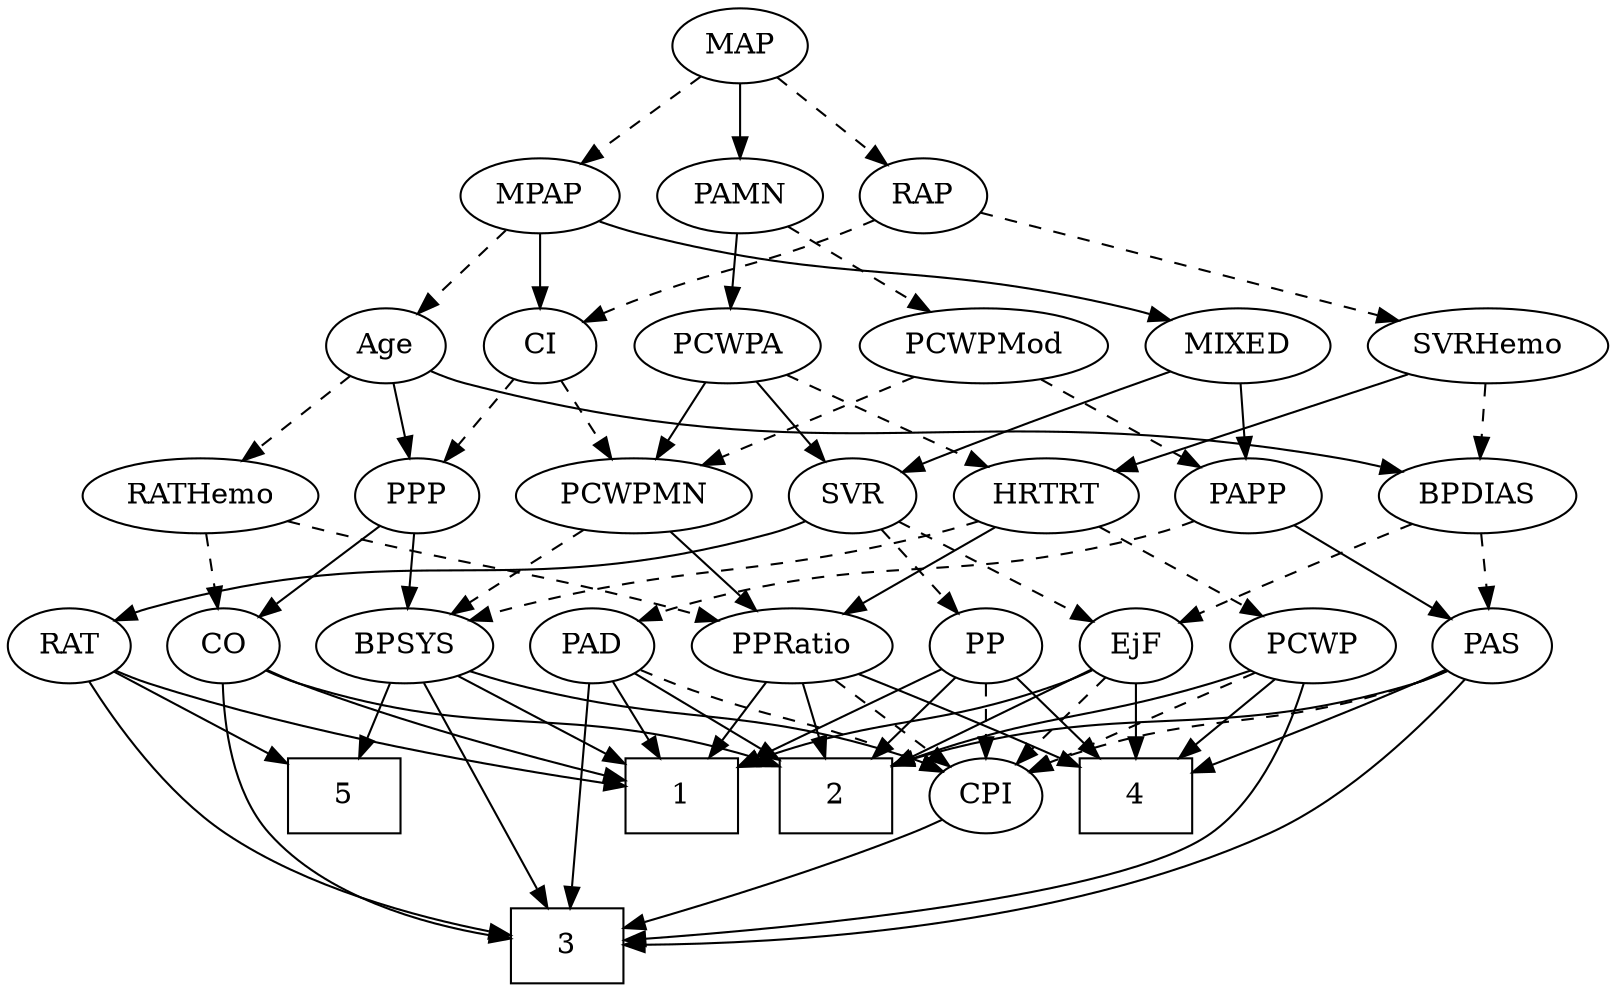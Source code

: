 strict digraph {
	graph [bb="0,0,697.39,468"];
	node [label="\N"];
	1	[height=0.5,
		pos="298.3,90",
		shape=box,
		width=0.75];
	2	[height=0.5,
		pos="370.3,90",
		shape=box,
		width=0.75];
	3	[height=0.5,
		pos="243.3,18",
		shape=box,
		width=0.75];
	4	[height=0.5,
		pos="514.3,90",
		shape=box,
		width=0.75];
	5	[height=0.5,
		pos="150.3,90",
		shape=box,
		width=0.75];
	Age	[height=0.5,
		pos="83.298,306",
		width=0.75];
	RATHemo	[height=0.5,
		pos="147.3,234",
		width=1.3721];
	Age -> RATHemo	[pos="e,132.4,251.29 96.87,290.15 105.17,281.07 115.99,269.24 125.47,258.87",
		style=dashed];
	BPDIAS	[height=0.5,
		pos="627.3,234",
		width=1.1735];
	Age -> BPDIAS	[pos="e,596.61,246.56 103.37,293.96 108.43,291.61 113.95,289.42 119.3,288 316.2,235.64 376.63,292.51 576.3,252 579.74,251.3 583.27,250.44 \
586.8,249.48",
		style=solid];
	PPP	[height=0.5,
		pos="53.298,234",
		width=0.75];
	Age -> PPP	[pos="e,60.356,251.47 76.188,288.41 72.639,280.13 68.265,269.92 64.296,260.66",
		style=solid];
	EjF	[height=0.5,
		pos="510.3,162",
		width=0.75];
	EjF -> 1	[pos="e,325.59,104.54 489.26,150.25 484.42,148.01 479.24,145.78 474.3,144 416.82,123.25 396.69,129.14 335.37,108.02",
		style=solid];
	EjF -> 2	[pos="e,397.66,104.68 489.34,150.52 467.6,139.65 433.18,122.44 406.93,109.31",
		style=solid];
	EjF -> 4	[pos="e,513.32,108.1 511.29,143.7 511.73,135.98 512.26,126.71 512.75,118.11",
		style=solid];
	CPI	[height=0.5,
		pos="442.3,90",
		width=0.75];
	EjF -> CPI	[pos="e,456.37,105.49 496.21,146.5 486.73,136.73 474.05,123.69 463.38,112.7",
		style=dashed];
	RAP	[height=0.5,
		pos="253.3,378",
		width=0.77632];
	SVRHemo	[height=0.5,
		pos="572.3,306",
		width=1.3902];
	RAP -> SVRHemo	[pos="e,535.65,318.28 275.65,366.89 281.91,364.35 288.79,361.83 295.3,360 389.83,333.42 417.51,345.63 513.3,324 517.39,323.08 521.62,322.03 \
525.85,320.93",
		style=dashed];
	CI	[height=0.5,
		pos="155.3,306",
		width=0.75];
	RAP -> CI	[pos="e,173.16,319.76 235.32,364.16 220.27,353.41 198.57,337.91 181.56,325.76",
		style=dashed];
	MIXED	[height=0.5,
		pos="240.3,306",
		width=1.1193];
	SVR	[height=0.5,
		pos="242.3,234",
		width=0.77632];
	MIXED -> SVR	[pos="e,241.81,252.1 240.79,287.7 241.01,279.98 241.28,270.71 241.52,262.11",
		style=solid];
	PAPP	[height=0.5,
		pos="438.3,234",
		width=0.88464];
	MIXED -> PAPP	[pos="e,413.69,245.53 271.12,294.24 277.14,292.16 283.42,290 289.3,288 337.2,271.71 349.9,269.7 397.3,252 399.55,251.16 401.86,250.27 \
404.19,249.36",
		style=solid];
	MPAP	[height=0.5,
		pos="161.3,378",
		width=0.97491];
	MPAP -> Age	[pos="e,98.864,320.97 144.37,361.81 133.27,351.85 118.62,338.7 106.44,327.77",
		style=dashed];
	MPAP -> MIXED	[pos="e,223.02,322.31 178.05,362.15 188.9,352.54 203.22,339.85 215.39,329.07",
		style=solid];
	MPAP -> CI	[pos="e,156.76,324.1 159.81,359.7 159.15,351.98 158.36,342.71 157.62,334.11",
		style=solid];
	BPSYS	[height=0.5,
		pos="182.3,162",
		width=1.0471];
	BPSYS -> 1	[pos="e,271.1,107.41 204.66,147.5 221.03,137.63 243.58,124.02 262.45,112.63",
		style=solid];
	BPSYS -> 3	[pos="e,235.88,36.268 189.53,144.15 199.98,119.84 219.39,74.66 231.81,45.753",
		style=solid];
	BPSYS -> 5	[pos="e,158.19,108.28 174.55,144.05 170.91,136.09 166.49,126.41 162.42,117.51",
		style=solid];
	BPSYS -> CPI	[pos="e,421.71,101.76 210.29,149.87 216.18,147.75 222.4,145.68 228.3,144 305.94,121.94 329.69,133.42 406.3,108 408.22,107.36 410.17,106.65 \
412.12,105.89",
		style=solid];
	PAD	[height=0.5,
		pos="266.3,162",
		width=0.79437];
	PAD -> 1	[pos="e,290.32,108.45 273.88,144.41 277.52,136.45 281.97,126.72 286.07,117.76",
		style=solid];
	PAD -> 2	[pos="e,344.68,108.24 285.37,148.16 299.55,138.62 319.29,125.33 336.16,113.98",
		style=solid];
	PAD -> 3	[pos="e,246.08,36.189 263.52,143.87 259.6,119.67 252.4,75.211 247.73,46.393",
		style=solid];
	PAD -> CPI	[pos="e,421.14,101.43 288.67,150.63 293.78,148.36 299.2,146.04 304.3,144 348.94,126.17 361.84,126.29 406.3,108 408.12,107.25 409.98,106.46 \
411.85,105.64",
		style=dashed];
	CO	[height=0.5,
		pos="99.298,162",
		width=0.75];
	CO -> 1	[pos="e,271.1,98.692 120.42,150.48 125.26,148.22 130.41,145.94 135.3,144 177.78,127.14 227.97,111.43 261.32,101.56",
		style=solid];
	CO -> 2	[pos="e,343.08,104.76 119.86,150.16 124.82,147.87 130.16,145.65 135.3,144 217.88,117.54 246.68,134.16 333.37,107.81",
		style=solid];
	CO -> 3	[pos="e,216.25,22.354 97.572,143.97 96.543,124.47 97.869,92.569 114.3,72 136.8,43.823 176.79,30.493 206.29,24.271",
		style=solid];
	PAS	[height=0.5,
		pos="582.3,162",
		width=0.75];
	PAS -> 2	[pos="e,397.59,104.54 561.26,150.25 556.42,148.01 551.24,145.78 546.3,144 488.82,123.25 468.69,129.14 407.37,108.02",
		style=solid];
	PAS -> 3	[pos="e,270.43,20.255 581.13,143.69 578.77,123.3 571.68,89.946 550.3,72 509.92,38.111 353.06,25.103 280.5,20.824",
		style=solid];
	PAS -> 4	[pos="e,531.01,108.2 568.21,146.5 559.51,137.54 548.12,125.81 538.05,115.45",
		style=solid];
	PAS -> CPI	[pos="e,463.4,101.55 561.34,150.52 537.73,138.72 499.16,119.43 472.35,106.03",
		style=dashed];
	PAMN	[height=0.5,
		pos="340.3,378",
		width=1.011];
	PCWPMod	[height=0.5,
		pos="452.3,306",
		width=1.4443];
	PAMN -> PCWPMod	[pos="e,428.05,322.16 361.89,363.5 378.17,353.33 400.78,339.2 419.32,327.61",
		style=dashed];
	PCWPA	[height=0.5,
		pos="340.3,306",
		width=1.1555];
	PAMN -> PCWPA	[pos="e,340.3,324.1 340.3,359.7 340.3,351.98 340.3,342.71 340.3,334.11",
		style=solid];
	RATHemo -> CO	[pos="e,110.26,178.99 135.92,216.41 129.98,207.74 122.59,196.97 116.01,187.38",
		style=dashed];
	PPRatio	[height=0.5,
		pos="425.3,162",
		width=1.1013];
	RATHemo -> PPRatio	[pos="e,395.43,174.04 184,221.78 191.04,219.75 198.38,217.74 205.3,216 280.62,197.06 301.46,200.77 376.3,180 379.42,179.13 382.64,178.17 \
385.85,177.17",
		style=dashed];
	CPI -> 3	[pos="e,270.49,26.692 421.17,78.479 416.34,76.223 411.18,73.938 406.3,72 363.81,55.14 313.62,39.431 280.28,29.562",
		style=solid];
	RAT	[height=0.5,
		pos="27.298,162",
		width=0.75827];
	RAT -> 1	[pos="e,270.98,95.158 48.296,150.14 53.14,147.9 58.331,145.71 63.298,144 131.31,120.59 214.01,104.71 260.96,96.813",
		style=solid];
	RAT -> 3	[pos="e,216.2,23.981 36.124,144.58 47.554,124.77 69.257,91.661 96.298,72 129.42,47.92 174.58,33.811 206.08,26.286",
		style=solid];
	RAT -> 5	[pos="e,122.92,106.58 47.333,149.6 65.322,139.36 92.169,124.08 113.94,111.69",
		style=solid];
	SVR -> EjF	[pos="e,489.73,173.83 263.46,222.19 268.55,219.89 274.04,217.66 279.3,216 363.32,189.4 390.42,207.04 474.3,180 476.22,179.38 478.18,178.68 \
480.13,177.92",
		style=dashed];
	SVR -> RAT	[pos="e,48.33,173.76 220.66,222.26 215.68,220.01 210.36,217.79 205.3,216 143.91,194.32 124.57,202 63.298,180 61.444,179.33 59.556,178.61 \
57.666,177.84",
		style=solid];
	PP	[height=0.5,
		pos="340.3,162",
		width=0.75];
	SVR -> PP	[pos="e,322.44,175.76 260.27,220.16 275.33,209.41 297.03,193.91 314.03,181.76",
		style=dashed];
	PCWPMN	[height=0.5,
		pos="338.3,234",
		width=1.3902];
	PCWPMod -> PCWPMN	[pos="e,362.71,249.99 427.84,289.98 411.46,279.93 389.69,266.56 371.72,255.52",
		style=dashed];
	PCWPMod -> PAPP	[pos="e,441.72,252.1 448.84,287.7 447.29,279.98 445.44,270.71 443.72,262.11",
		style=dashed];
	PCWPA -> SVR	[pos="e,260.42,247.94 319.51,290.15 304.72,279.59 284.73,265.31 268.79,253.92",
		style=solid];
	PCWPA -> PCWPMN	[pos="e,338.79,252.1 339.8,287.7 339.58,279.98 339.32,270.71 339.07,262.11",
		style=solid];
	HRTRT	[height=0.5,
		pos="527.3,234",
		width=1.1013];
	PCWPA -> HRTRT	[pos="e,497.78,246.05 370.76,293.6 402.83,281.59 453.42,262.66 488.36,249.57",
		style=dashed];
	PCWPMN -> BPSYS	[pos="e,208.9,174.94 308.22,219.5 282.48,207.95 245.37,191.3 218.1,179.07",
		style=dashed];
	PCWPMN -> PPRatio	[pos="e,406.53,178.1 358.04,217.12 370.08,207.43 385.62,194.92 398.73,184.37",
		style=solid];
	SVRHemo -> BPDIAS	[pos="e,614.36,251.47 585.33,288.41 592.11,279.78 600.53,269.06 608.05,259.5",
		style=dashed];
	SVRHemo -> HRTRT	[pos="e,537.89,251.47 561.63,288.41 556.2,279.95 549.47,269.49 543.42,260.08",
		style=solid];
	BPDIAS -> EjF	[pos="e,529.77,174.65 603.9,219 585.05,207.72 558.48,191.83 538.46,179.85",
		style=dashed];
	BPDIAS -> PAS	[pos="e,592.58,178.99 616.63,216.41 611.12,207.83 604.28,197.19 598.16,187.67",
		style=dashed];
	MAP	[height=0.5,
		pos="253.3,450",
		width=0.84854];
	MAP -> RAP	[pos="e,253.3,396.1 253.3,431.7 253.3,423.98 253.3,414.71 253.3,406.11",
		style=dashed];
	MAP -> MPAP	[pos="e,180.07,393.28 235.12,435.17 221.69,424.95 203.19,410.87 188.07,399.37",
		style=dashed];
	MAP -> PAMN	[pos="e,322.12,393.63 270.9,434.83 283.36,424.82 300.26,411.22 314.26,399.95",
		style=solid];
	PP -> 1	[pos="e,308.67,108.29 330.77,145.12 325.78,136.8 319.54,126.41 313.88,116.96",
		style=solid];
	PP -> 2	[pos="e,362.82,108.45 347.41,144.41 350.82,136.45 354.99,126.72 358.83,117.76",
		style=solid];
	PP -> 4	[pos="e,486.91,104.29 361.46,150.57 366.29,148.31 371.44,146 376.3,144 417.98,126.86 432.08,126.29 477.41,108.16",
		style=solid];
	PP -> CPI	[pos="e,424.22,103.41 358.53,148.49 374.49,137.54 397.86,121.49 415.87,109.14",
		style=dashed];
	PPP -> BPSYS	[pos="e,158.45,175.94 73.738,221.91 94.059,210.88 125.56,193.79 149.4,180.85",
		style=solid];
	PPP -> CO	[pos="e,88.901,178.82 63.736,217.12 69.499,208.34 76.781,197.26 83.253,187.42",
		style=solid];
	PPRatio -> 1	[pos="e,325.48,105.98 401.11,147.67 382.22,137.26 355.67,122.62 334.29,110.84",
		style=solid];
	PPRatio -> 2	[pos="e,383.75,108.12 412.54,144.76 405.87,136.27 397.54,125.68 390.06,116.15",
		style=solid];
	PPRatio -> 4	[pos="e,492.63,108.04 444.17,146.15 455.92,136.92 471.28,124.83 484.63,114.33",
		style=solid];
	PPRatio -> CPI	[pos="e,438.1,108.28 429.41,144.05 431.31,136.26 433.6,126.82 435.72,118.08",
		style=dashed];
	PCWP	[height=0.5,
		pos="662.3,162",
		width=0.97491];
	PCWP -> 2	[pos="e,397.5,104.79 636.06,149.88 630.28,147.71 624.14,145.61 618.3,144 529.21,119.49 499.44,135.52 407.23,107.8",
		style=solid];
	PCWP -> 3	[pos="e,270.49,21.135 651.52,144.77 636.88,124.19 608.69,89.279 575.3,72 524.36,45.643 356,28.521 280.5,21.986",
		style=solid];
	PCWP -> 4	[pos="e,541.54,103.88 637.19,149.13 613.44,137.89 577.51,120.9 550.63,108.19",
		style=solid];
	PCWP -> CPI	[pos="e,463.33,101.75 635.48,150.07 629.85,147.93 623.91,145.8 618.3,144 557.12,124.39 538.73,129.81 478.3,108 476.44,107.33 474.56,106.6 \
472.67,105.83",
		style=dashed];
	CI -> PCWPMN	[pos="e,302.59,246.81 176.47,294.59 181.3,292.33 186.45,290.01 191.3,288 224.95,274.02 263.76,260.12 293.04,250.07",
		style=dashed];
	CI -> PPP	[pos="e,71.375,247.41 137.06,292.49 121.11,281.54 97.732,265.49 79.727,253.14",
		style=dashed];
	PAPP -> PAD	[pos="e,288.72,173.26 413.18,222.48 407.94,220.31 402.45,218.06 397.3,216 356.16,199.51 345.21,197.06 304.3,180 302.24,179.14 300.12,178.24 \
297.99,177.33",
		style=dashed];
	PAPP -> PAS	[pos="e,561.2,173.26 461.75,221.6 486.31,209.66 524.98,190.86 551.87,177.79",
		style=solid];
	HRTRT -> BPSYS	[pos="e,210.22,174.39 498.13,221.64 491.98,219.53 485.48,217.52 479.3,216 369.87,189.06 337.54,207.69 228.3,180 225.51,179.29 222.66,178.48 \
219.81,177.6",
		style=dashed];
	HRTRT -> PPRatio	[pos="e,446.4,177.49 506.16,218.5 491.39,208.36 471.46,194.68 455.08,183.44",
		style=solid];
	HRTRT -> PCWP	[pos="e,638.26,175.46 552.37,220 574.05,208.76 605.54,192.43 629.27,180.13",
		style=dashed];
}

